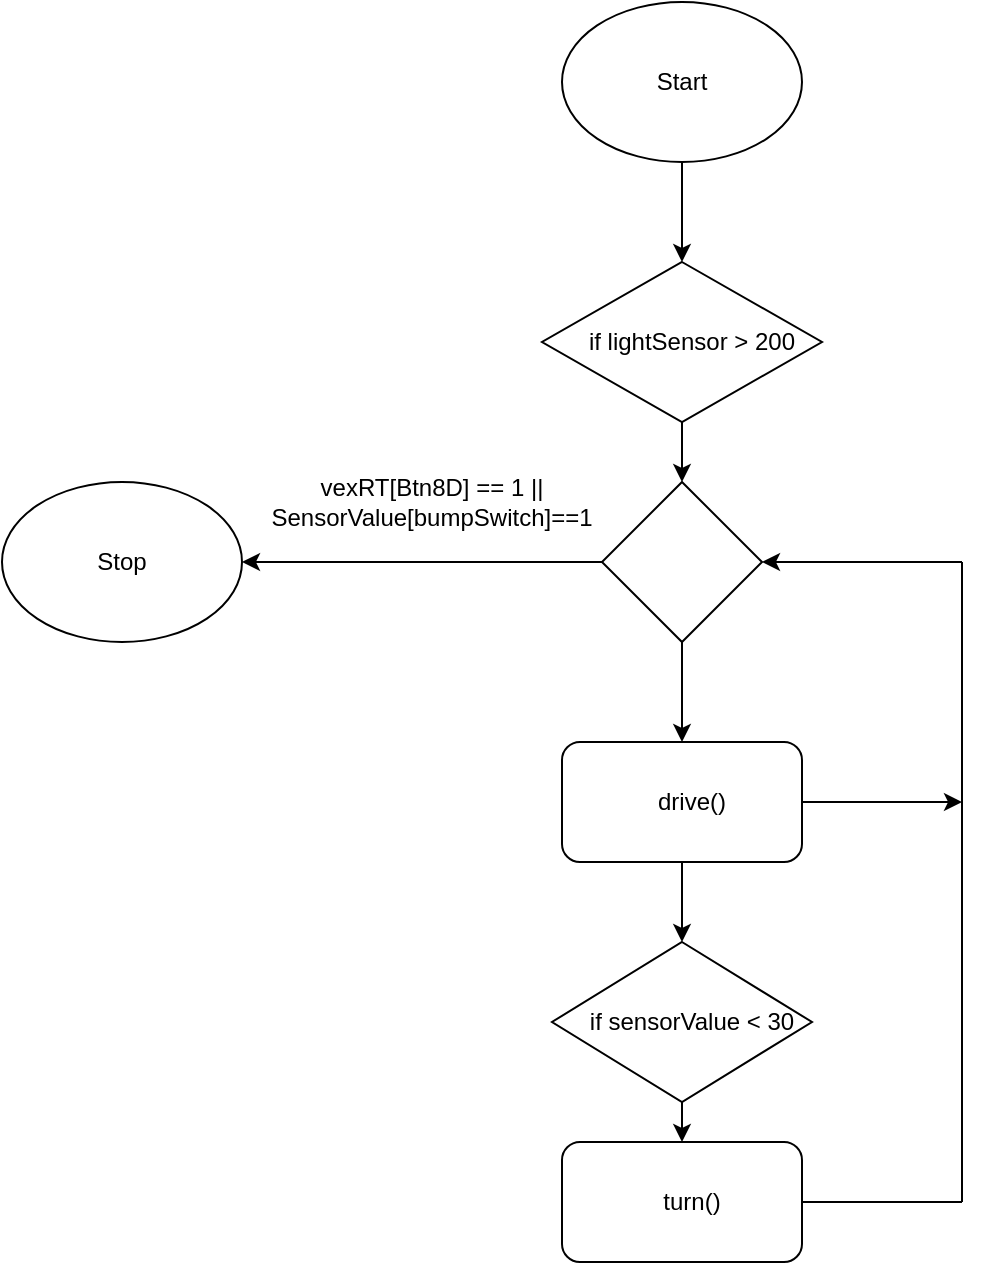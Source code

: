 <mxfile version="15.2.5" type="github">
  <diagram id="8zAXQN8fb-5dMSVveiVP" name="Page-1">
    <mxGraphModel dx="782" dy="436" grid="1" gridSize="10" guides="1" tooltips="1" connect="1" arrows="1" fold="1" page="1" pageScale="1" pageWidth="850" pageHeight="1100" math="0" shadow="0">
      <root>
        <mxCell id="0" />
        <mxCell id="1" parent="0" />
        <mxCell id="ntdUD1XajzB-hL5Z4IIZ-5" style="edgeStyle=orthogonalEdgeStyle;rounded=0;orthogonalLoop=1;jettySize=auto;html=1;" edge="1" parent="1" source="ntdUD1XajzB-hL5Z4IIZ-1" target="ntdUD1XajzB-hL5Z4IIZ-6">
          <mxGeometry relative="1" as="geometry">
            <mxPoint x="400" y="200" as="targetPoint" />
          </mxGeometry>
        </mxCell>
        <mxCell id="ntdUD1XajzB-hL5Z4IIZ-1" value="" style="ellipse;whiteSpace=wrap;html=1;" vertex="1" parent="1">
          <mxGeometry x="340" y="50" width="120" height="80" as="geometry" />
        </mxCell>
        <mxCell id="ntdUD1XajzB-hL5Z4IIZ-2" value="Start" style="text;html=1;strokeColor=none;fillColor=none;align=center;verticalAlign=middle;whiteSpace=wrap;rounded=0;" vertex="1" parent="1">
          <mxGeometry x="380" y="80" width="40" height="20" as="geometry" />
        </mxCell>
        <mxCell id="ntdUD1XajzB-hL5Z4IIZ-12" style="edgeStyle=orthogonalEdgeStyle;rounded=0;orthogonalLoop=1;jettySize=auto;html=1;entryX=0.5;entryY=0;entryDx=0;entryDy=0;startArrow=none;" edge="1" parent="1" source="ntdUD1XajzB-hL5Z4IIZ-17" target="ntdUD1XajzB-hL5Z4IIZ-10">
          <mxGeometry relative="1" as="geometry" />
        </mxCell>
        <mxCell id="ntdUD1XajzB-hL5Z4IIZ-20" style="edgeStyle=orthogonalEdgeStyle;rounded=0;orthogonalLoop=1;jettySize=auto;html=1;" edge="1" parent="1" source="ntdUD1XajzB-hL5Z4IIZ-6" target="ntdUD1XajzB-hL5Z4IIZ-17">
          <mxGeometry relative="1" as="geometry" />
        </mxCell>
        <mxCell id="ntdUD1XajzB-hL5Z4IIZ-6" value="" style="rhombus;whiteSpace=wrap;html=1;" vertex="1" parent="1">
          <mxGeometry x="330" y="180" width="140" height="80" as="geometry" />
        </mxCell>
        <mxCell id="ntdUD1XajzB-hL5Z4IIZ-7" value="if lightSensor &amp;gt; 200" style="text;html=1;strokeColor=none;fillColor=none;align=center;verticalAlign=middle;whiteSpace=wrap;rounded=0;" vertex="1" parent="1">
          <mxGeometry x="345" y="210" width="120" height="20" as="geometry" />
        </mxCell>
        <mxCell id="ntdUD1XajzB-hL5Z4IIZ-37" style="edgeStyle=orthogonalEdgeStyle;rounded=0;orthogonalLoop=1;jettySize=auto;html=1;" edge="1" parent="1" source="ntdUD1XajzB-hL5Z4IIZ-10">
          <mxGeometry relative="1" as="geometry">
            <mxPoint x="400" y="520" as="targetPoint" />
          </mxGeometry>
        </mxCell>
        <mxCell id="ntdUD1XajzB-hL5Z4IIZ-10" value="" style="rounded=1;whiteSpace=wrap;html=1;" vertex="1" parent="1">
          <mxGeometry x="340" y="420" width="120" height="60" as="geometry" />
        </mxCell>
        <mxCell id="ntdUD1XajzB-hL5Z4IIZ-11" value="" style="rounded=1;whiteSpace=wrap;html=1;" vertex="1" parent="1">
          <mxGeometry x="340" y="620" width="120" height="60" as="geometry" />
        </mxCell>
        <mxCell id="ntdUD1XajzB-hL5Z4IIZ-28" style="edgeStyle=orthogonalEdgeStyle;rounded=0;orthogonalLoop=1;jettySize=auto;html=1;" edge="1" parent="1" source="ntdUD1XajzB-hL5Z4IIZ-17" target="ntdUD1XajzB-hL5Z4IIZ-27">
          <mxGeometry relative="1" as="geometry" />
        </mxCell>
        <mxCell id="ntdUD1XajzB-hL5Z4IIZ-17" value="" style="rhombus;whiteSpace=wrap;html=1;" vertex="1" parent="1">
          <mxGeometry x="360" y="290" width="80" height="80" as="geometry" />
        </mxCell>
        <mxCell id="ntdUD1XajzB-hL5Z4IIZ-27" value="" style="ellipse;whiteSpace=wrap;html=1;" vertex="1" parent="1">
          <mxGeometry x="60" y="290" width="120" height="80" as="geometry" />
        </mxCell>
        <mxCell id="ntdUD1XajzB-hL5Z4IIZ-29" value="Stop" style="text;html=1;strokeColor=none;fillColor=none;align=center;verticalAlign=middle;whiteSpace=wrap;rounded=0;" vertex="1" parent="1">
          <mxGeometry x="100" y="320" width="40" height="20" as="geometry" />
        </mxCell>
        <mxCell id="ntdUD1XajzB-hL5Z4IIZ-30" value="" style="endArrow=none;html=1;entryX=1;entryY=0.5;entryDx=0;entryDy=0;" edge="1" parent="1" target="ntdUD1XajzB-hL5Z4IIZ-11">
          <mxGeometry width="50" height="50" relative="1" as="geometry">
            <mxPoint x="540" y="650" as="sourcePoint" />
            <mxPoint x="440" y="470" as="targetPoint" />
          </mxGeometry>
        </mxCell>
        <mxCell id="ntdUD1XajzB-hL5Z4IIZ-31" value="" style="endArrow=none;html=1;" edge="1" parent="1">
          <mxGeometry width="50" height="50" relative="1" as="geometry">
            <mxPoint x="540" y="330" as="sourcePoint" />
            <mxPoint x="540" y="650" as="targetPoint" />
          </mxGeometry>
        </mxCell>
        <mxCell id="ntdUD1XajzB-hL5Z4IIZ-32" value="" style="endArrow=classic;html=1;entryX=1;entryY=0.5;entryDx=0;entryDy=0;" edge="1" parent="1" target="ntdUD1XajzB-hL5Z4IIZ-17">
          <mxGeometry width="50" height="50" relative="1" as="geometry">
            <mxPoint x="540" y="330" as="sourcePoint" />
            <mxPoint x="440" y="470" as="targetPoint" />
          </mxGeometry>
        </mxCell>
        <mxCell id="ntdUD1XajzB-hL5Z4IIZ-34" value="drive()" style="text;html=1;strokeColor=none;fillColor=none;align=center;verticalAlign=middle;whiteSpace=wrap;rounded=0;" vertex="1" parent="1">
          <mxGeometry x="385" y="440" width="40" height="20" as="geometry" />
        </mxCell>
        <mxCell id="ntdUD1XajzB-hL5Z4IIZ-35" value="turn()" style="text;html=1;strokeColor=none;fillColor=none;align=center;verticalAlign=middle;whiteSpace=wrap;rounded=0;" vertex="1" parent="1">
          <mxGeometry x="385" y="640" width="40" height="20" as="geometry" />
        </mxCell>
        <mxCell id="ntdUD1XajzB-hL5Z4IIZ-38" value="" style="endArrow=classic;html=1;exitX=0.5;exitY=1;exitDx=0;exitDy=0;entryX=0.5;entryY=0;entryDx=0;entryDy=0;" edge="1" parent="1" target="ntdUD1XajzB-hL5Z4IIZ-11">
          <mxGeometry width="50" height="50" relative="1" as="geometry">
            <mxPoint x="400" y="600" as="sourcePoint" />
            <mxPoint x="440" y="460" as="targetPoint" />
          </mxGeometry>
        </mxCell>
        <mxCell id="ntdUD1XajzB-hL5Z4IIZ-39" value="" style="rhombus;whiteSpace=wrap;html=1;" vertex="1" parent="1">
          <mxGeometry x="335" y="520" width="130" height="80" as="geometry" />
        </mxCell>
        <mxCell id="ntdUD1XajzB-hL5Z4IIZ-23" value="if sensorValue &amp;lt; 30" style="text;html=1;strokeColor=none;fillColor=none;align=center;verticalAlign=middle;whiteSpace=wrap;rounded=0;" vertex="1" parent="1">
          <mxGeometry x="325" y="550" width="160" height="20" as="geometry" />
        </mxCell>
        <mxCell id="ntdUD1XajzB-hL5Z4IIZ-41" value="vexRT[Btn8D] == 1 || SensorValue[bumpSwitch]==1" style="text;html=1;strokeColor=none;fillColor=none;align=center;verticalAlign=middle;whiteSpace=wrap;rounded=0;" vertex="1" parent="1">
          <mxGeometry x="150" y="290" width="250" height="20" as="geometry" />
        </mxCell>
        <mxCell id="ntdUD1XajzB-hL5Z4IIZ-42" value="" style="endArrow=classic;html=1;exitX=1;exitY=0.5;exitDx=0;exitDy=0;" edge="1" parent="1" source="ntdUD1XajzB-hL5Z4IIZ-10">
          <mxGeometry width="50" height="50" relative="1" as="geometry">
            <mxPoint x="390" y="520" as="sourcePoint" />
            <mxPoint x="540" y="450" as="targetPoint" />
          </mxGeometry>
        </mxCell>
      </root>
    </mxGraphModel>
  </diagram>
</mxfile>
